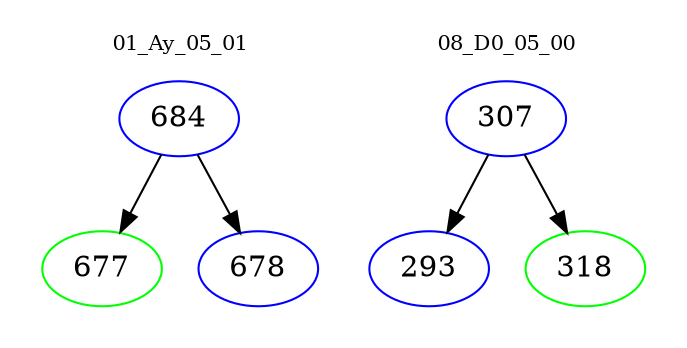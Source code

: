 digraph{
subgraph cluster_0 {
color = white
label = "01_Ay_05_01";
fontsize=10;
T0_684 [label="684", color="blue"]
T0_684 -> T0_677 [color="black"]
T0_677 [label="677", color="green"]
T0_684 -> T0_678 [color="black"]
T0_678 [label="678", color="blue"]
}
subgraph cluster_1 {
color = white
label = "08_D0_05_00";
fontsize=10;
T1_307 [label="307", color="blue"]
T1_307 -> T1_293 [color="black"]
T1_293 [label="293", color="blue"]
T1_307 -> T1_318 [color="black"]
T1_318 [label="318", color="green"]
}
}
